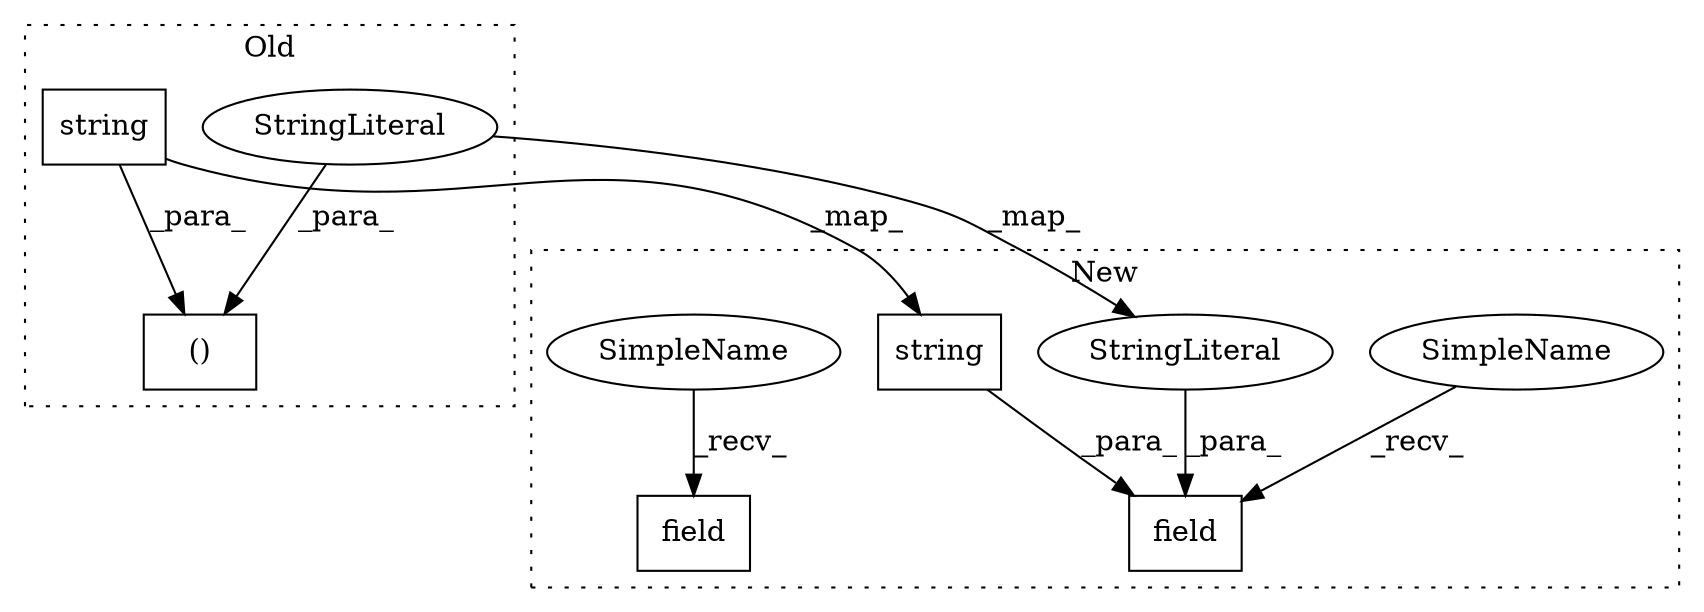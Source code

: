 digraph G {
subgraph cluster0 {
1 [label="string" a="32" s="15957" l="8" shape="box"];
3 [label="()" a="106" s="15933" l="32" shape="box"];
7 [label="StringLiteral" a="45" s="15933" l="3" shape="ellipse"];
label = "Old";
style="dotted";
}
subgraph cluster1 {
2 [label="string" a="32" s="15942" l="8" shape="box"];
4 [label="field" a="32" s="15924,15950" l="6,1" shape="box"];
5 [label="field" a="32" s="15960,15985" l="6,1" shape="box"];
6 [label="StringLiteral" a="45" s="15930" l="3" shape="ellipse"];
8 [label="SimpleName" a="42" s="15952" l="7" shape="ellipse"];
9 [label="SimpleName" a="42" s="15916" l="7" shape="ellipse"];
label = "New";
style="dotted";
}
1 -> 3 [label="_para_"];
1 -> 2 [label="_map_"];
2 -> 4 [label="_para_"];
6 -> 4 [label="_para_"];
7 -> 6 [label="_map_"];
7 -> 3 [label="_para_"];
8 -> 5 [label="_recv_"];
9 -> 4 [label="_recv_"];
}